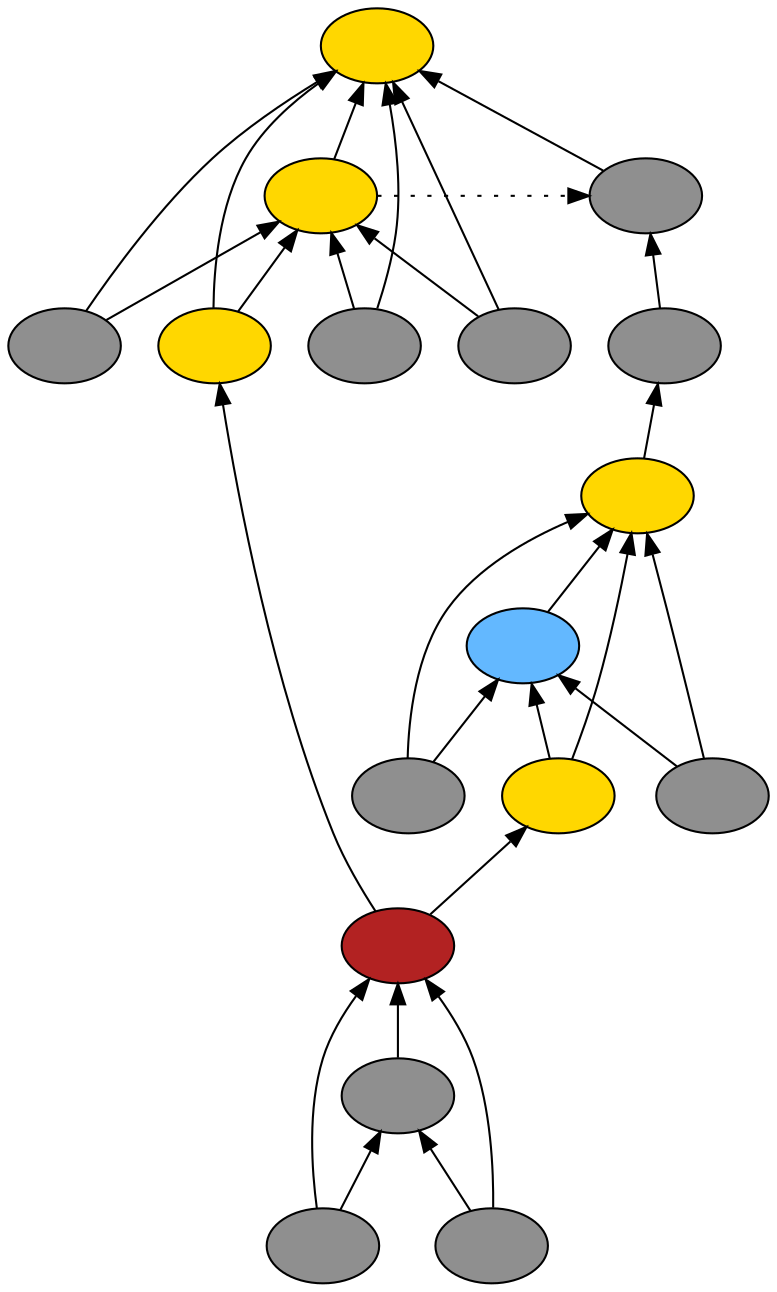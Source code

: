 digraph {
rankdir=BT
fontsize=24
subgraph clster1 {
subgraph clster2 {
"36427312"["fillcolor"="firebrick" "fontsize"="24" "label"="" "shape"="ellipse" "style"="filled" ]
"36065888"["fillcolor"="grey56" "fontsize"="24" "label"="" "shape"="ellipse" "style"="filled" ]
"34434816"["fillcolor"="grey56" "fontsize"="24" "label"="" "shape"="ellipse" "style"="filled" ]
"34317760"["fillcolor"="grey56" "fontsize"="24" "label"="" "shape"="ellipse" "style"="filled" ]
}

subgraph clster3 {
"35328704"["fillcolor"="gold" "fontsize"="24" "label"="" "shape"="ellipse" "style"="filled" ]
"35290960"["fillcolor"="steelblue1" "fontsize"="24" "label"="" "shape"="ellipse" "style"="filled" ]
"35744608"["fillcolor"="grey56" "fontsize"="24" "label"="" "shape"="ellipse" "style"="filled" ]
"35779552"["fillcolor"="gold" "fontsize"="24" "label"="" "shape"="ellipse" "style"="filled" ]
"36004368"["fillcolor"="grey56" "fontsize"="24" "label"="" "shape"="ellipse" "style"="filled" ]
}

subgraph clster4 {
"34618016"["fillcolor"="grey56" "fontsize"="24" "label"="" "shape"="ellipse" "style"="filled" ]
}

subgraph clster5 {
"34316512"["fillcolor"="gold" "fontsize"="24" "label"="" "shape"="ellipse" "style"="filled" ]
"36780592"["fillcolor"="gold" "fontsize"="24" "label"="" "shape"="ellipse" "style"="filled" ]
"34610800"["fillcolor"="grey56" "fontsize"="24" "label"="" "shape"="ellipse" "style"="filled" ]
"34778800"["fillcolor"="gold" "fontsize"="24" "label"="" "shape"="ellipse" "style"="filled" ]
"34742976"["fillcolor"="grey56" "fontsize"="24" "label"="" "shape"="ellipse" "style"="filled" ]
"34511968"["fillcolor"="grey56" "fontsize"="24" "label"="" "shape"="ellipse" "style"="filled" ]
}

}

subgraph clster6 {
"34780688"["fillcolor"="grey56" "fontsize"="24" "label"="" "shape"="ellipse" "style"="filled" ]
}

"34610800" -> "34316512"["arrowhead"="normal" "color"="black" "constraint"="true" "style"="solid" ]
"34610800" -> "36780592"["arrowhead"="normal" "color"="black" "constraint"="true" "style"="solid" ]
"34778800" -> "34316512"["arrowhead"="normal" "color"="black" "constraint"="true" "style"="solid" ]
"34778800" -> "36780592"["arrowhead"="normal" "color"="black" "constraint"="true" "style"="solid" ]
"36427312" -> "34778800"["arrowhead"="normal" "color"="black" "constraint"="true" "style"="solid" ]
"34742976" -> "34316512"["arrowhead"="normal" "color"="black" "constraint"="true" "style"="solid" ]
"34742976" -> "36780592"["arrowhead"="normal" "color"="black" "constraint"="true" "style"="solid" ]
"34511968" -> "34316512"["arrowhead"="normal" "color"="black" "constraint"="true" "style"="solid" ]
"34511968" -> "36780592"["arrowhead"="normal" "color"="black" "constraint"="true" "style"="solid" ]
"36780592" -> "34316512"["arrowhead"="normal" "color"="black" "constraint"="true" "style"="solid" ]
"34780688" -> "34316512"["arrowhead"="normal" "color"="black" "constraint"="true" "style"="solid" ]
"36780592" -> "34780688"["arrowhead"="normal" "color"="black" "constraint"="false" "style"="dotted" ]
"35328704" -> "34618016"["arrowhead"="normal" "color"="black" "constraint"="true" "style"="solid" ]
"34618016" -> "34780688"["arrowhead"="normal" "color"="black" "constraint"="true" "style"="solid" ]
"35744608" -> "35328704"["arrowhead"="normal" "color"="black" "constraint"="true" "style"="solid" ]
"35744608" -> "35290960"["arrowhead"="normal" "color"="black" "constraint"="true" "style"="solid" ]
"35779552" -> "35328704"["arrowhead"="normal" "color"="black" "constraint"="true" "style"="solid" ]
"35779552" -> "35290960"["arrowhead"="normal" "color"="black" "constraint"="true" "style"="solid" ]
"36427312" -> "35779552"["arrowhead"="normal" "color"="black" "constraint"="true" "style"="solid" ]
"36004368" -> "35328704"["arrowhead"="normal" "color"="black" "constraint"="true" "style"="solid" ]
"36004368" -> "35290960"["arrowhead"="normal" "color"="black" "constraint"="true" "style"="solid" ]
"35290960" -> "35328704"["arrowhead"="normal" "color"="black" "constraint"="true" "style"="solid" ]
"34434816" -> "36427312"["arrowhead"="normal" "color"="black" "constraint"="true" "style"="solid" ]
"34434816" -> "36065888"["arrowhead"="normal" "color"="black" "constraint"="true" "style"="solid" ]
"34317760" -> "36427312"["arrowhead"="normal" "color"="black" "constraint"="true" "style"="solid" ]
"34317760" -> "36065888"["arrowhead"="normal" "color"="black" "constraint"="true" "style"="solid" ]
"36065888" -> "36427312"["arrowhead"="normal" "color"="black" "constraint"="true" "style"="solid" ]

}